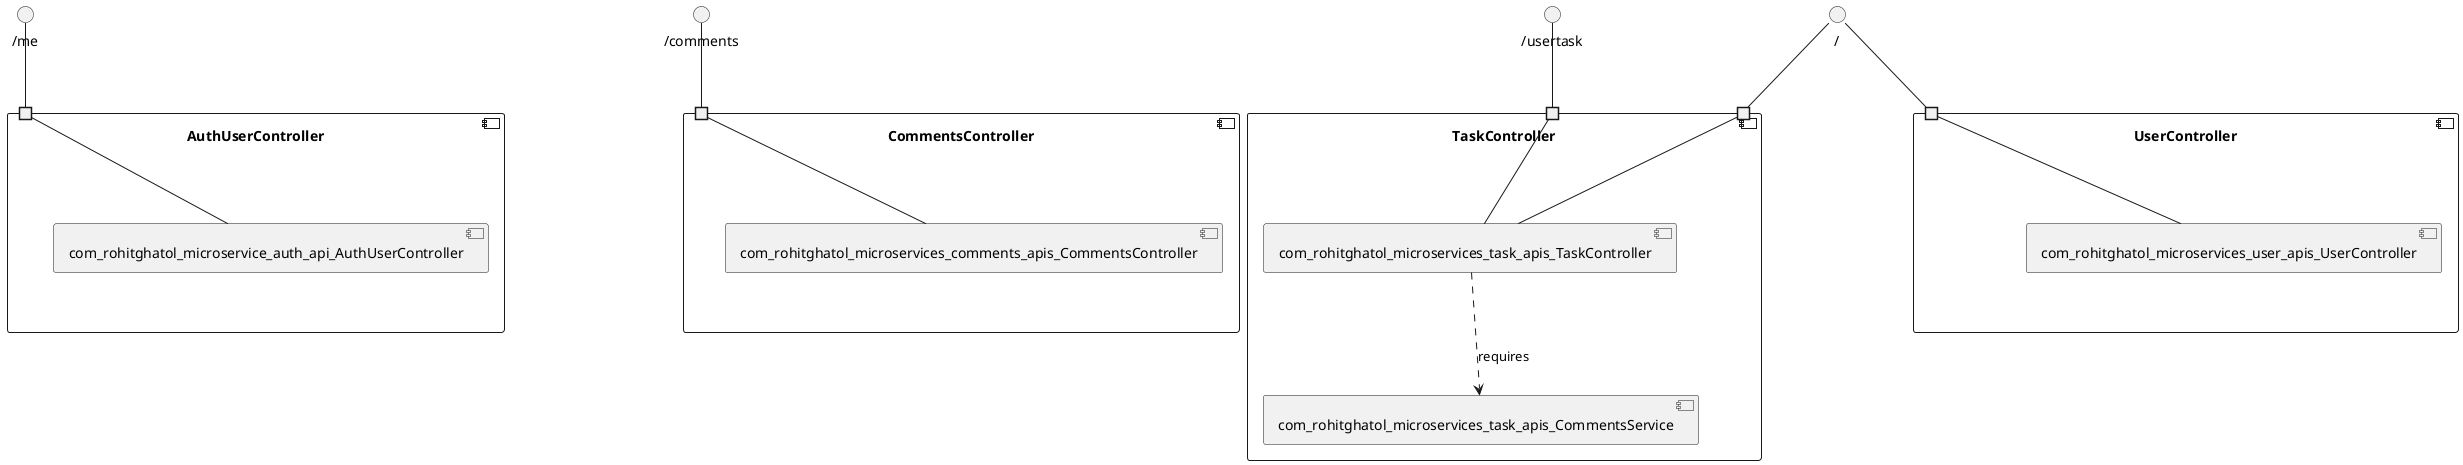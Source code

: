 @startuml
skinparam fixCircleLabelOverlapping true
component "AuthUserController\n\n\n\n\n\n" {
[com_rohitghatol_microservice_auth_api_AuthUserController]
portin " " as AuthUserController.requires._me
"AuthUserController.requires._me"--[com_rohitghatol_microservice_auth_api_AuthUserController]
}
interface "/me" as interface._me
interface._me--"AuthUserController.requires._me"
component "CommentsController\n\n\n\n\n\n" {
[com_rohitghatol_microservices_comments_apis_CommentsController]
portin " " as CommentsController.requires._comments
"CommentsController.requires._comments"--[com_rohitghatol_microservices_comments_apis_CommentsController]
}
interface "/comments" as interface._comments
interface._comments--"CommentsController.requires._comments"
component "TaskController\n\n\n\n\n\n" {
[com_rohitghatol_microservices_task_apis_CommentsService]
[com_rohitghatol_microservices_task_apis_TaskController]
portin " " as TaskController.requires._usertask
portin " " as TaskController.requires._
[com_rohitghatol_microservices_task_apis_TaskController]..>[com_rohitghatol_microservices_task_apis_CommentsService] : requires
"TaskController.requires._usertask"--[com_rohitghatol_microservices_task_apis_TaskController]
"TaskController.requires._"--[com_rohitghatol_microservices_task_apis_TaskController]
}
interface "/usertask" as interface._usertask
interface._usertask--"TaskController.requires._usertask"
interface "/" as interface._
interface._--"TaskController.requires._"
component "UserController\n\n\n\n\n\n" {
[com_rohitghatol_microservices_user_apis_UserController]
portin " " as UserController.requires._
"UserController.requires._"--[com_rohitghatol_microservices_user_apis_UserController]
}
interface "/" as interface._
interface._--"UserController.requires._"

@enduml
